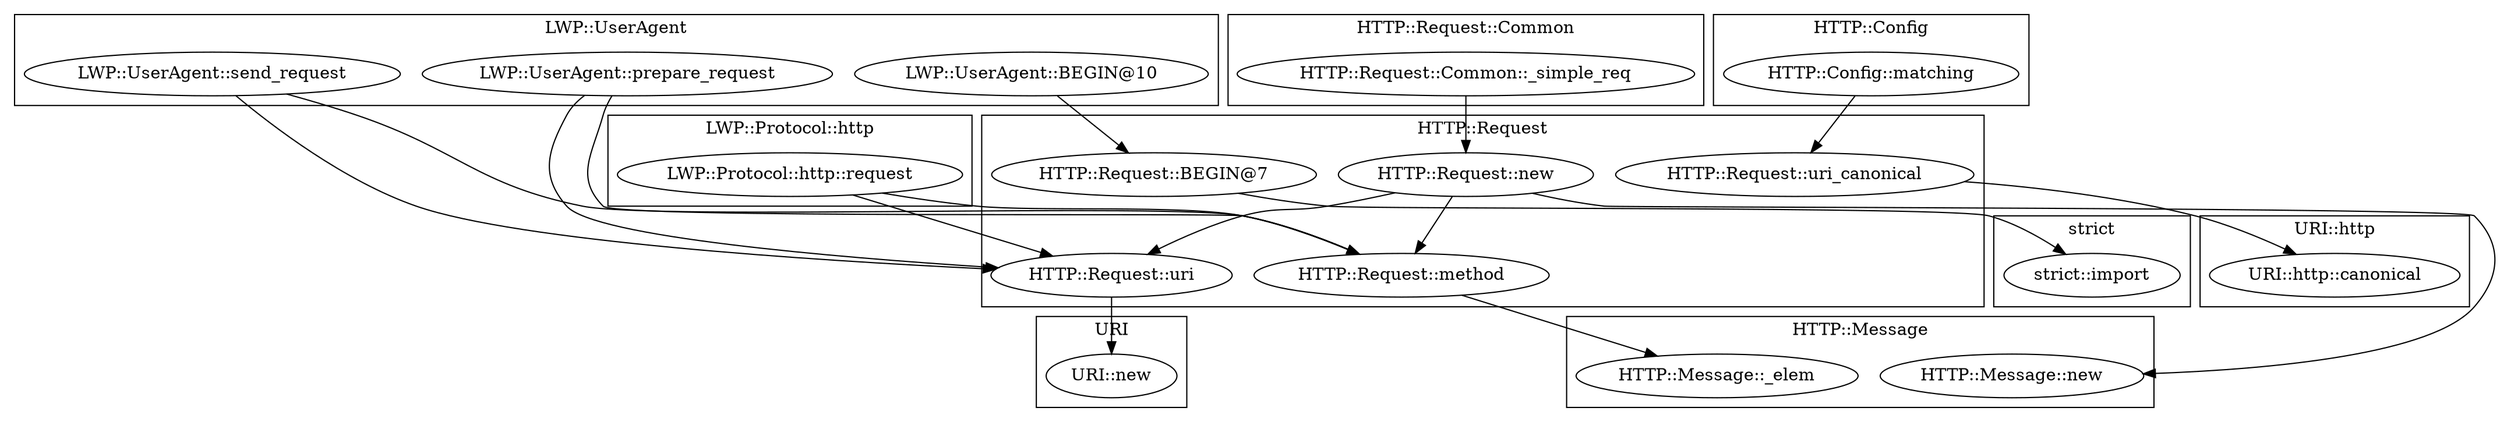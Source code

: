 digraph {
graph [overlap=false]
subgraph cluster_URI_http {
	label="URI::http";
	"URI::http::canonical";
}
subgraph cluster_LWP_UserAgent {
	label="LWP::UserAgent";
	"LWP::UserAgent::send_request";
	"LWP::UserAgent::BEGIN@10";
	"LWP::UserAgent::prepare_request";
}
subgraph cluster_HTTP_Request_Common {
	label="HTTP::Request::Common";
	"HTTP::Request::Common::_simple_req";
}
subgraph cluster_HTTP_Message {
	label="HTTP::Message";
	"HTTP::Message::new";
	"HTTP::Message::_elem";
}
subgraph cluster_strict {
	label="strict";
	"strict::import";
}
subgraph cluster_HTTP_Request {
	label="HTTP::Request";
	"HTTP::Request::uri";
	"HTTP::Request::BEGIN@7";
	"HTTP::Request::uri_canonical";
	"HTTP::Request::new";
	"HTTP::Request::method";
}
subgraph cluster_URI {
	label="URI";
	"URI::new";
}
subgraph cluster_HTTP_Config {
	label="HTTP::Config";
	"HTTP::Config::matching";
}
subgraph cluster_LWP_Protocol_http {
	label="LWP::Protocol::http";
	"LWP::Protocol::http::request";
}
"HTTP::Config::matching" -> "HTTP::Request::uri_canonical";
"LWP::UserAgent::send_request" -> "HTTP::Request::uri";
"LWP::Protocol::http::request" -> "HTTP::Request::uri";
"LWP::UserAgent::prepare_request" -> "HTTP::Request::uri";
"HTTP::Request::new" -> "HTTP::Request::uri";
"LWP::UserAgent::send_request" -> "HTTP::Request::method";
"LWP::Protocol::http::request" -> "HTTP::Request::method";
"LWP::UserAgent::prepare_request" -> "HTTP::Request::method";
"HTTP::Request::new" -> "HTTP::Request::method";
"HTTP::Request::Common::_simple_req" -> "HTTP::Request::new";
"HTTP::Request::BEGIN@7" -> "strict::import";
"HTTP::Request::uri_canonical" -> "URI::http::canonical";
"LWP::UserAgent::BEGIN@10" -> "HTTP::Request::BEGIN@7";
"HTTP::Request::method" -> "HTTP::Message::_elem";
"HTTP::Request::new" -> "HTTP::Message::new";
"HTTP::Request::uri" -> "URI::new";
}
